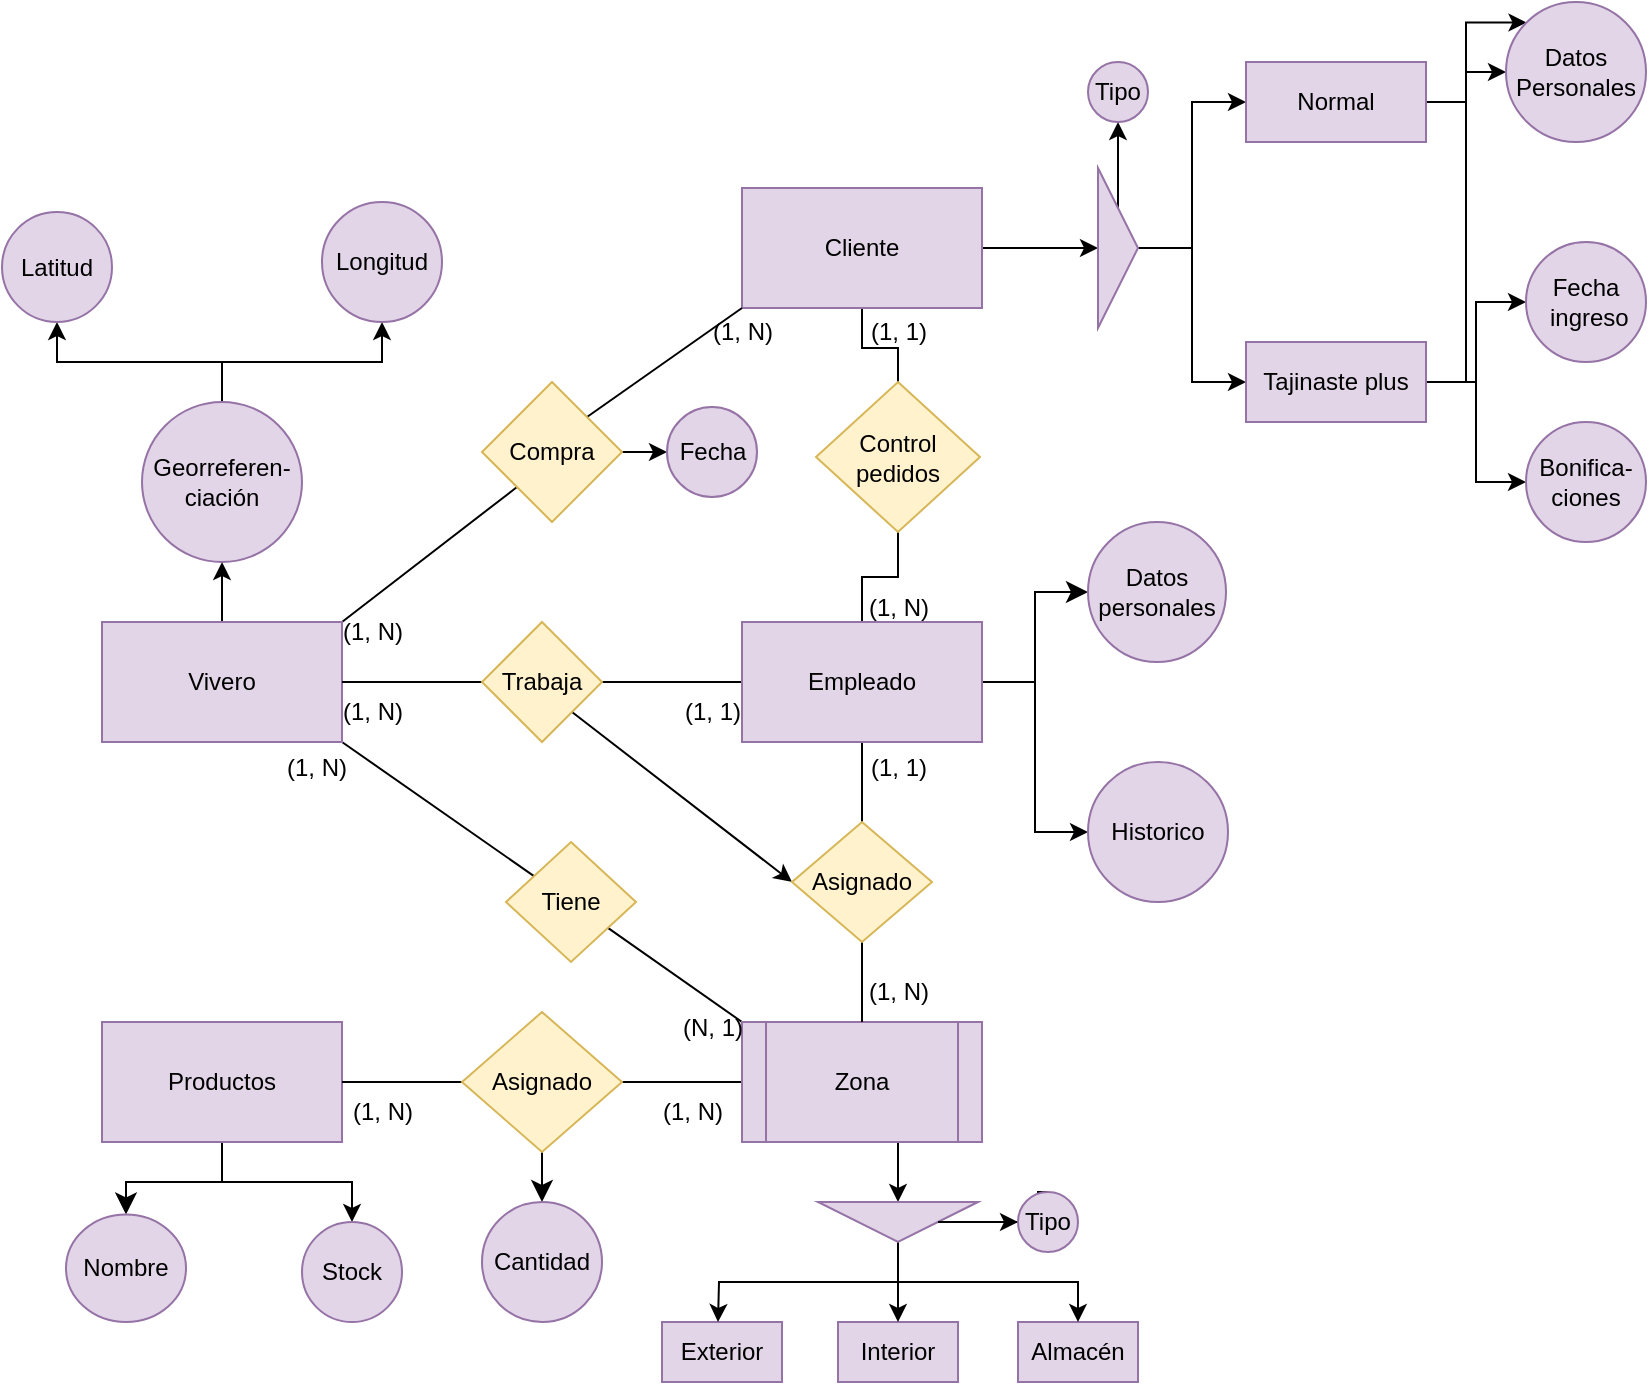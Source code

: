 <mxfile version="24.8.3">
  <diagram name="Página-1" id="9Qg-gtTe4wT4BjKvXliQ">
    <mxGraphModel dx="1290" dy="1741" grid="1" gridSize="10" guides="1" tooltips="1" connect="1" arrows="1" fold="1" page="1" pageScale="1" pageWidth="827" pageHeight="1169" math="0" shadow="0">
      <root>
        <mxCell id="0" />
        <mxCell id="1" parent="0" />
        <mxCell id="lxcgPsbi2j1jYiG1O1tc-14" style="rounded=0;orthogonalLoop=1;jettySize=auto;html=1;exitX=1;exitY=0.5;exitDx=0;exitDy=0;entryX=0;entryY=0.5;entryDx=0;entryDy=0;endArrow=none;endFill=0;" parent="1" target="lxcgPsbi2j1jYiG1O1tc-13" edge="1">
          <mxGeometry relative="1" as="geometry">
            <mxPoint x="540" y="500" as="sourcePoint" />
          </mxGeometry>
        </mxCell>
        <mxCell id="lxcgPsbi2j1jYiG1O1tc-20" style="rounded=0;orthogonalLoop=1;jettySize=auto;html=1;endArrow=none;endFill=0;exitX=1;exitY=1;exitDx=0;exitDy=0;" parent="1" source="lxcgPsbi2j1jYiG1O1tc-1" target="lxcgPsbi2j1jYiG1O1tc-19" edge="1">
          <mxGeometry relative="1" as="geometry">
            <mxPoint x="736" y="330" as="sourcePoint" />
          </mxGeometry>
        </mxCell>
        <mxCell id="lxcgPsbi2j1jYiG1O1tc-38" style="edgeStyle=orthogonalEdgeStyle;rounded=0;orthogonalLoop=1;jettySize=auto;html=1;exitX=0.5;exitY=0;exitDx=0;exitDy=0;entryX=0.5;entryY=1;entryDx=0;entryDy=0;" parent="1" source="lxcgPsbi2j1jYiG1O1tc-1" target="lxcgPsbi2j1jYiG1O1tc-33" edge="1">
          <mxGeometry relative="1" as="geometry" />
        </mxCell>
        <mxCell id="1HXUbCSM16f6M4djdEa2-8" style="rounded=0;orthogonalLoop=1;jettySize=auto;html=1;exitX=1;exitY=0;exitDx=0;exitDy=0;entryX=0;entryY=1;entryDx=0;entryDy=0;endArrow=none;endFill=0;" parent="1" source="lxcgPsbi2j1jYiG1O1tc-1" target="FCKRm5RPA_NY4EdVGvdt-28" edge="1">
          <mxGeometry relative="1" as="geometry" />
        </mxCell>
        <mxCell id="lxcgPsbi2j1jYiG1O1tc-1" value="Vivero" style="whiteSpace=wrap;html=1;fillColor=#e1d5e7;strokeColor=#9673a6;" parent="1" vertex="1">
          <mxGeometry x="338" y="270" width="120" height="60" as="geometry" />
        </mxCell>
        <mxCell id="FCKRm5RPA_NY4EdVGvdt-22" style="edgeStyle=orthogonalEdgeStyle;rounded=0;orthogonalLoop=1;jettySize=auto;html=1;" parent="1" source="lxcgPsbi2j1jYiG1O1tc-4" target="FCKRm5RPA_NY4EdVGvdt-21" edge="1">
          <mxGeometry relative="1" as="geometry" />
        </mxCell>
        <mxCell id="RFUKvlPadGYjxT5Ekdnu-5" style="edgeStyle=orthogonalEdgeStyle;rounded=0;orthogonalLoop=1;jettySize=auto;html=1;exitX=0.5;exitY=1;exitDx=0;exitDy=0;entryX=0.5;entryY=0;entryDx=0;entryDy=0;fontSize=12;startSize=8;endSize=8;" edge="1" parent="1" source="lxcgPsbi2j1jYiG1O1tc-4" target="RFUKvlPadGYjxT5Ekdnu-4">
          <mxGeometry relative="1" as="geometry" />
        </mxCell>
        <mxCell id="lxcgPsbi2j1jYiG1O1tc-4" value="Productos" style="whiteSpace=wrap;html=1;fillColor=#e1d5e7;strokeColor=#9673a6;" parent="1" vertex="1">
          <mxGeometry x="338" y="470" width="120" height="60" as="geometry" />
        </mxCell>
        <mxCell id="lxcgPsbi2j1jYiG1O1tc-10" value="&lt;div&gt;Exterior&lt;/div&gt;" style="whiteSpace=wrap;html=1;fillColor=#e1d5e7;strokeColor=#9673a6;" parent="1" vertex="1">
          <mxGeometry x="618" y="620" width="60" height="30" as="geometry" />
        </mxCell>
        <mxCell id="lxcgPsbi2j1jYiG1O1tc-11" value="Interior" style="whiteSpace=wrap;html=1;fillColor=#e1d5e7;strokeColor=#9673a6;" parent="1" vertex="1">
          <mxGeometry x="706" y="620" width="60" height="30" as="geometry" />
        </mxCell>
        <mxCell id="lxcgPsbi2j1jYiG1O1tc-12" value="Almacén" style="whiteSpace=wrap;html=1;fillColor=#e1d5e7;strokeColor=#9673a6;" parent="1" vertex="1">
          <mxGeometry x="796" y="620" width="60" height="30" as="geometry" />
        </mxCell>
        <mxCell id="lxcgPsbi2j1jYiG1O1tc-15" style="edgeStyle=orthogonalEdgeStyle;rounded=0;orthogonalLoop=1;jettySize=auto;html=1;exitX=0;exitY=0.5;exitDx=0;exitDy=0;entryX=1;entryY=0.5;entryDx=0;entryDy=0;endArrow=none;endFill=0;" parent="1" source="lxcgPsbi2j1jYiG1O1tc-13" target="lxcgPsbi2j1jYiG1O1tc-4" edge="1">
          <mxGeometry relative="1" as="geometry" />
        </mxCell>
        <mxCell id="FCKRm5RPA_NY4EdVGvdt-49" style="rounded=0;orthogonalLoop=1;jettySize=auto;html=1;exitX=1;exitY=0.5;exitDx=0;exitDy=0;entryX=0;entryY=0.5;entryDx=0;entryDy=0;endArrow=none;endFill=0;" parent="1" source="lxcgPsbi2j1jYiG1O1tc-13" target="lxcgPsbi2j1jYiG1O1tc-32" edge="1">
          <mxGeometry relative="1" as="geometry" />
        </mxCell>
        <mxCell id="RFUKvlPadGYjxT5Ekdnu-7" style="edgeStyle=none;curved=1;rounded=0;orthogonalLoop=1;jettySize=auto;html=1;exitX=0.5;exitY=1;exitDx=0;exitDy=0;entryX=0.5;entryY=0;entryDx=0;entryDy=0;fontSize=12;startSize=8;endSize=8;" edge="1" parent="1" source="lxcgPsbi2j1jYiG1O1tc-13" target="RFUKvlPadGYjxT5Ekdnu-6">
          <mxGeometry relative="1" as="geometry" />
        </mxCell>
        <mxCell id="lxcgPsbi2j1jYiG1O1tc-13" value="Asignado" style="rhombus;whiteSpace=wrap;html=1;fillColor=#fff2cc;strokeColor=#d6b656;" parent="1" vertex="1">
          <mxGeometry x="518" y="465" width="80" height="70" as="geometry" />
        </mxCell>
        <mxCell id="lxcgPsbi2j1jYiG1O1tc-23" style="edgeStyle=orthogonalEdgeStyle;rounded=0;orthogonalLoop=1;jettySize=auto;html=1;entryX=0;entryY=0.5;entryDx=0;entryDy=0;" parent="1" target="lxcgPsbi2j1jYiG1O1tc-22" edge="1">
          <mxGeometry relative="1" as="geometry">
            <mxPoint x="736" y="530" as="sourcePoint" />
          </mxGeometry>
        </mxCell>
        <mxCell id="lxcgPsbi2j1jYiG1O1tc-21" style="rounded=0;orthogonalLoop=1;jettySize=auto;html=1;entryX=0;entryY=0;entryDx=0;entryDy=0;endArrow=none;endFill=0;" parent="1" source="lxcgPsbi2j1jYiG1O1tc-19" target="lxcgPsbi2j1jYiG1O1tc-32" edge="1">
          <mxGeometry relative="1" as="geometry">
            <mxPoint x="736" y="470" as="targetPoint" />
          </mxGeometry>
        </mxCell>
        <mxCell id="lxcgPsbi2j1jYiG1O1tc-19" value="Tiene" style="rhombus;whiteSpace=wrap;html=1;fillColor=#fff2cc;strokeColor=#d6b656;" parent="1" vertex="1">
          <mxGeometry x="540" y="380" width="65" height="60" as="geometry" />
        </mxCell>
        <mxCell id="lxcgPsbi2j1jYiG1O1tc-24" style="edgeStyle=orthogonalEdgeStyle;rounded=0;orthogonalLoop=1;jettySize=auto;html=1;exitX=0.5;exitY=0;exitDx=0;exitDy=0;" parent="1" source="lxcgPsbi2j1jYiG1O1tc-26" edge="1">
          <mxGeometry relative="1" as="geometry">
            <mxPoint x="806" y="570" as="targetPoint" />
          </mxGeometry>
        </mxCell>
        <mxCell id="lxcgPsbi2j1jYiG1O1tc-29" style="edgeStyle=orthogonalEdgeStyle;rounded=0;orthogonalLoop=1;jettySize=auto;html=1;exitX=1;exitY=0.5;exitDx=0;exitDy=0;entryX=0.5;entryY=0;entryDx=0;entryDy=0;" parent="1" source="lxcgPsbi2j1jYiG1O1tc-22" edge="1">
          <mxGeometry relative="1" as="geometry">
            <mxPoint x="646" y="620" as="targetPoint" />
          </mxGeometry>
        </mxCell>
        <mxCell id="lxcgPsbi2j1jYiG1O1tc-30" style="edgeStyle=orthogonalEdgeStyle;rounded=0;orthogonalLoop=1;jettySize=auto;html=1;entryX=0.5;entryY=0;entryDx=0;entryDy=0;" parent="1" source="lxcgPsbi2j1jYiG1O1tc-22" target="lxcgPsbi2j1jYiG1O1tc-11" edge="1">
          <mxGeometry relative="1" as="geometry" />
        </mxCell>
        <mxCell id="lxcgPsbi2j1jYiG1O1tc-31" style="edgeStyle=orthogonalEdgeStyle;rounded=0;orthogonalLoop=1;jettySize=auto;html=1;exitX=1;exitY=0.5;exitDx=0;exitDy=0;entryX=0.5;entryY=0;entryDx=0;entryDy=0;" parent="1" source="lxcgPsbi2j1jYiG1O1tc-22" target="lxcgPsbi2j1jYiG1O1tc-12" edge="1">
          <mxGeometry relative="1" as="geometry" />
        </mxCell>
        <mxCell id="lxcgPsbi2j1jYiG1O1tc-22" value="" style="triangle;whiteSpace=wrap;html=1;rotation=90;fillColor=#e1d5e7;strokeColor=#9673a6;" parent="1" vertex="1">
          <mxGeometry x="726" y="530" width="20" height="80" as="geometry" />
        </mxCell>
        <mxCell id="lxcgPsbi2j1jYiG1O1tc-27" value="" style="edgeStyle=orthogonalEdgeStyle;rounded=0;orthogonalLoop=1;jettySize=auto;html=1;exitX=0.5;exitY=0;exitDx=0;exitDy=0;" parent="1" source="lxcgPsbi2j1jYiG1O1tc-22" target="lxcgPsbi2j1jYiG1O1tc-26" edge="1">
          <mxGeometry relative="1" as="geometry">
            <mxPoint x="806" y="570" as="targetPoint" />
            <mxPoint x="756" y="570" as="sourcePoint" />
          </mxGeometry>
        </mxCell>
        <mxCell id="lxcgPsbi2j1jYiG1O1tc-26" value="Tipo" style="ellipse;whiteSpace=wrap;html=1;fillColor=#e1d5e7;strokeColor=#9673a6;" parent="1" vertex="1">
          <mxGeometry x="796" y="555" width="30" height="30" as="geometry" />
        </mxCell>
        <mxCell id="lxcgPsbi2j1jYiG1O1tc-32" value="Zona" style="shape=process;whiteSpace=wrap;html=1;backgroundOutline=1;fillColor=#e1d5e7;strokeColor=#9673a6;" parent="1" vertex="1">
          <mxGeometry x="658" y="470" width="120" height="60" as="geometry" />
        </mxCell>
        <mxCell id="lxcgPsbi2j1jYiG1O1tc-36" style="edgeStyle=orthogonalEdgeStyle;rounded=0;orthogonalLoop=1;jettySize=auto;html=1;exitX=0.5;exitY=0;exitDx=0;exitDy=0;entryX=0.5;entryY=1;entryDx=0;entryDy=0;" parent="1" source="lxcgPsbi2j1jYiG1O1tc-33" target="lxcgPsbi2j1jYiG1O1tc-34" edge="1">
          <mxGeometry relative="1" as="geometry" />
        </mxCell>
        <mxCell id="lxcgPsbi2j1jYiG1O1tc-37" style="edgeStyle=orthogonalEdgeStyle;rounded=0;orthogonalLoop=1;jettySize=auto;html=1;entryX=0.5;entryY=1;entryDx=0;entryDy=0;exitX=0.5;exitY=0;exitDx=0;exitDy=0;" parent="1" source="lxcgPsbi2j1jYiG1O1tc-33" target="lxcgPsbi2j1jYiG1O1tc-35" edge="1">
          <mxGeometry relative="1" as="geometry" />
        </mxCell>
        <mxCell id="lxcgPsbi2j1jYiG1O1tc-33" value="&lt;div&gt;Georreferen-&lt;/div&gt;&lt;div&gt;ciación&lt;/div&gt;" style="ellipse;whiteSpace=wrap;html=1;fillColor=#e1d5e7;strokeColor=#9673a6;" parent="1" vertex="1">
          <mxGeometry x="358" y="160" width="80" height="80" as="geometry" />
        </mxCell>
        <mxCell id="lxcgPsbi2j1jYiG1O1tc-34" value="Latitud" style="ellipse;whiteSpace=wrap;html=1;fillColor=#e1d5e7;strokeColor=#9673a6;" parent="1" vertex="1">
          <mxGeometry x="288" y="65" width="55" height="55" as="geometry" />
        </mxCell>
        <mxCell id="lxcgPsbi2j1jYiG1O1tc-35" value="Longitud" style="ellipse;whiteSpace=wrap;html=1;fillColor=#e1d5e7;strokeColor=#9673a6;" parent="1" vertex="1">
          <mxGeometry x="448" y="60" width="60" height="60" as="geometry" />
        </mxCell>
        <mxCell id="FCKRm5RPA_NY4EdVGvdt-2" value="(1, N)" style="text;html=1;align=center;verticalAlign=middle;resizable=0;points=[];autosize=1;strokeColor=none;fillColor=none;" parent="1" vertex="1">
          <mxGeometry x="420" y="328" width="50" height="30" as="geometry" />
        </mxCell>
        <mxCell id="FCKRm5RPA_NY4EdVGvdt-3" value="(N, 1)" style="text;html=1;align=center;verticalAlign=middle;resizable=0;points=[];autosize=1;strokeColor=none;fillColor=none;" parent="1" vertex="1">
          <mxGeometry x="618" y="458" width="50" height="30" as="geometry" />
        </mxCell>
        <mxCell id="FCKRm5RPA_NY4EdVGvdt-4" value="(1, N)" style="text;html=1;align=center;verticalAlign=middle;resizable=0;points=[];autosize=1;strokeColor=none;fillColor=none;" parent="1" vertex="1">
          <mxGeometry x="608" y="500" width="50" height="30" as="geometry" />
        </mxCell>
        <mxCell id="FCKRm5RPA_NY4EdVGvdt-5" value="(1, N)" style="text;html=1;align=center;verticalAlign=middle;resizable=0;points=[];autosize=1;strokeColor=none;fillColor=none;" parent="1" vertex="1">
          <mxGeometry x="453" y="500" width="50" height="30" as="geometry" />
        </mxCell>
        <mxCell id="FCKRm5RPA_NY4EdVGvdt-8" style="edgeStyle=orthogonalEdgeStyle;rounded=0;orthogonalLoop=1;jettySize=auto;html=1;exitX=0;exitY=0.5;exitDx=0;exitDy=0;entryX=1;entryY=0.5;entryDx=0;entryDy=0;endArrow=none;endFill=0;" parent="1" source="FCKRm5RPA_NY4EdVGvdt-6" target="FCKRm5RPA_NY4EdVGvdt-7" edge="1">
          <mxGeometry relative="1" as="geometry" />
        </mxCell>
        <mxCell id="FCKRm5RPA_NY4EdVGvdt-13" style="rounded=0;orthogonalLoop=1;jettySize=auto;html=1;exitX=0.5;exitY=1;exitDx=0;exitDy=0;entryX=0.5;entryY=0;entryDx=0;entryDy=0;endArrow=none;endFill=0;" parent="1" source="FCKRm5RPA_NY4EdVGvdt-6" target="FCKRm5RPA_NY4EdVGvdt-12" edge="1">
          <mxGeometry relative="1" as="geometry">
            <mxPoint x="996" y="330" as="sourcePoint" />
          </mxGeometry>
        </mxCell>
        <mxCell id="FCKRm5RPA_NY4EdVGvdt-24" style="edgeStyle=orthogonalEdgeStyle;rounded=0;orthogonalLoop=1;jettySize=auto;html=1;exitX=1;exitY=0.5;exitDx=0;exitDy=0;entryX=0;entryY=0.5;entryDx=0;entryDy=0;" parent="1" source="FCKRm5RPA_NY4EdVGvdt-6" target="FCKRm5RPA_NY4EdVGvdt-23" edge="1">
          <mxGeometry relative="1" as="geometry" />
        </mxCell>
        <mxCell id="1HXUbCSM16f6M4djdEa2-22" style="edgeStyle=orthogonalEdgeStyle;rounded=0;orthogonalLoop=1;jettySize=auto;html=1;exitX=0.5;exitY=0;exitDx=0;exitDy=0;entryX=0.5;entryY=1;entryDx=0;entryDy=0;endArrow=none;endFill=0;" parent="1" source="FCKRm5RPA_NY4EdVGvdt-6" target="1HXUbCSM16f6M4djdEa2-18" edge="1">
          <mxGeometry relative="1" as="geometry" />
        </mxCell>
        <mxCell id="RFUKvlPadGYjxT5Ekdnu-9" style="edgeStyle=orthogonalEdgeStyle;rounded=0;orthogonalLoop=1;jettySize=auto;html=1;exitX=1;exitY=0.5;exitDx=0;exitDy=0;entryX=0;entryY=0.5;entryDx=0;entryDy=0;fontSize=12;startSize=8;endSize=8;" edge="1" parent="1" source="FCKRm5RPA_NY4EdVGvdt-6" target="RFUKvlPadGYjxT5Ekdnu-8">
          <mxGeometry relative="1" as="geometry" />
        </mxCell>
        <mxCell id="FCKRm5RPA_NY4EdVGvdt-6" value="Empleado" style="whiteSpace=wrap;html=1;fillColor=#e1d5e7;strokeColor=#9673a6;" parent="1" vertex="1">
          <mxGeometry x="658" y="270" width="120" height="60" as="geometry" />
        </mxCell>
        <mxCell id="FCKRm5RPA_NY4EdVGvdt-9" style="edgeStyle=orthogonalEdgeStyle;rounded=0;orthogonalLoop=1;jettySize=auto;html=1;exitX=0;exitY=0.5;exitDx=0;exitDy=0;entryX=1;entryY=0.5;entryDx=0;entryDy=0;endArrow=none;endFill=0;" parent="1" source="FCKRm5RPA_NY4EdVGvdt-7" target="lxcgPsbi2j1jYiG1O1tc-1" edge="1">
          <mxGeometry relative="1" as="geometry" />
        </mxCell>
        <mxCell id="FCKRm5RPA_NY4EdVGvdt-17" style="rounded=0;orthogonalLoop=1;jettySize=auto;html=1;entryX=0;entryY=0.5;entryDx=0;entryDy=0;exitX=1;exitY=1;exitDx=0;exitDy=0;" parent="1" source="FCKRm5RPA_NY4EdVGvdt-7" target="FCKRm5RPA_NY4EdVGvdt-12" edge="1">
          <mxGeometry relative="1" as="geometry">
            <mxPoint x="896" y="330" as="sourcePoint" />
          </mxGeometry>
        </mxCell>
        <mxCell id="FCKRm5RPA_NY4EdVGvdt-7" value="Trabaja" style="rhombus;whiteSpace=wrap;html=1;fillColor=#fff2cc;strokeColor=#d6b656;" parent="1" vertex="1">
          <mxGeometry x="528" y="270" width="60" height="60" as="geometry" />
        </mxCell>
        <mxCell id="FCKRm5RPA_NY4EdVGvdt-10" value="(1, 1)" style="text;html=1;align=center;verticalAlign=middle;resizable=0;points=[];autosize=1;strokeColor=none;fillColor=none;" parent="1" vertex="1">
          <mxGeometry x="618" y="300" width="50" height="30" as="geometry" />
        </mxCell>
        <mxCell id="FCKRm5RPA_NY4EdVGvdt-11" value="(1, N)" style="text;html=1;align=center;verticalAlign=middle;resizable=0;points=[];autosize=1;strokeColor=none;fillColor=none;" parent="1" vertex="1">
          <mxGeometry x="448" y="300" width="50" height="30" as="geometry" />
        </mxCell>
        <mxCell id="FCKRm5RPA_NY4EdVGvdt-14" style="rounded=0;orthogonalLoop=1;jettySize=auto;html=1;exitX=0.5;exitY=1;exitDx=0;exitDy=0;entryX=0.5;entryY=0;entryDx=0;entryDy=0;endArrow=none;endFill=0;" parent="1" source="FCKRm5RPA_NY4EdVGvdt-12" target="lxcgPsbi2j1jYiG1O1tc-32" edge="1">
          <mxGeometry relative="1" as="geometry" />
        </mxCell>
        <mxCell id="FCKRm5RPA_NY4EdVGvdt-12" value="Asignado" style="rhombus;whiteSpace=wrap;html=1;fillColor=#fff2cc;strokeColor=#d6b656;" parent="1" vertex="1">
          <mxGeometry x="683" y="370" width="70" height="60" as="geometry" />
        </mxCell>
        <mxCell id="FCKRm5RPA_NY4EdVGvdt-15" value="(1, 1)" style="text;html=1;align=center;verticalAlign=middle;resizable=0;points=[];autosize=1;strokeColor=none;fillColor=none;" parent="1" vertex="1">
          <mxGeometry x="711" y="328" width="50" height="30" as="geometry" />
        </mxCell>
        <mxCell id="FCKRm5RPA_NY4EdVGvdt-16" value="(1, N)" style="text;html=1;align=center;verticalAlign=middle;resizable=0;points=[];autosize=1;strokeColor=none;fillColor=none;" parent="1" vertex="1">
          <mxGeometry x="711" y="440" width="50" height="30" as="geometry" />
        </mxCell>
        <mxCell id="FCKRm5RPA_NY4EdVGvdt-21" value="Stock" style="ellipse;whiteSpace=wrap;html=1;fillColor=#e1d5e7;strokeColor=#9673a6;" parent="1" vertex="1">
          <mxGeometry x="438" y="570" width="50" height="50" as="geometry" />
        </mxCell>
        <mxCell id="FCKRm5RPA_NY4EdVGvdt-23" value="&lt;div&gt;Historico&lt;br&gt;&lt;/div&gt;" style="ellipse;whiteSpace=wrap;html=1;fillColor=#e1d5e7;strokeColor=#9673a6;" parent="1" vertex="1">
          <mxGeometry x="831" y="340" width="70" height="70" as="geometry" />
        </mxCell>
        <mxCell id="FCKRm5RPA_NY4EdVGvdt-35" style="edgeStyle=orthogonalEdgeStyle;rounded=0;orthogonalLoop=1;jettySize=auto;html=1;exitX=1;exitY=0.5;exitDx=0;exitDy=0;entryX=0;entryY=0.5;entryDx=0;entryDy=0;" parent="1" source="FCKRm5RPA_NY4EdVGvdt-27" target="FCKRm5RPA_NY4EdVGvdt-34" edge="1">
          <mxGeometry relative="1" as="geometry" />
        </mxCell>
        <mxCell id="1HXUbCSM16f6M4djdEa2-23" style="edgeStyle=orthogonalEdgeStyle;rounded=0;orthogonalLoop=1;jettySize=auto;html=1;exitX=0.5;exitY=1;exitDx=0;exitDy=0;entryX=0.5;entryY=0;entryDx=0;entryDy=0;endArrow=none;endFill=0;" parent="1" source="FCKRm5RPA_NY4EdVGvdt-27" target="1HXUbCSM16f6M4djdEa2-18" edge="1">
          <mxGeometry relative="1" as="geometry" />
        </mxCell>
        <mxCell id="FCKRm5RPA_NY4EdVGvdt-27" value="Cliente" style="whiteSpace=wrap;html=1;fillColor=#e1d5e7;strokeColor=#9673a6;" parent="1" vertex="1">
          <mxGeometry x="658" y="53" width="120" height="60" as="geometry" />
        </mxCell>
        <mxCell id="1HXUbCSM16f6M4djdEa2-9" style="rounded=0;orthogonalLoop=1;jettySize=auto;html=1;exitX=1;exitY=0;exitDx=0;exitDy=0;entryX=0;entryY=1;entryDx=0;entryDy=0;endArrow=none;endFill=0;" parent="1" source="FCKRm5RPA_NY4EdVGvdt-28" target="FCKRm5RPA_NY4EdVGvdt-27" edge="1">
          <mxGeometry relative="1" as="geometry" />
        </mxCell>
        <mxCell id="1HXUbCSM16f6M4djdEa2-10" style="edgeStyle=orthogonalEdgeStyle;rounded=0;orthogonalLoop=1;jettySize=auto;html=1;exitX=1;exitY=0.5;exitDx=0;exitDy=0;entryX=0;entryY=0.5;entryDx=0;entryDy=0;" parent="1" source="FCKRm5RPA_NY4EdVGvdt-28" target="FCKRm5RPA_NY4EdVGvdt-44" edge="1">
          <mxGeometry relative="1" as="geometry" />
        </mxCell>
        <mxCell id="FCKRm5RPA_NY4EdVGvdt-28" value="Compra" style="rhombus;whiteSpace=wrap;html=1;fillColor=#fff2cc;strokeColor=#d6b656;" parent="1" vertex="1">
          <mxGeometry x="528" y="150" width="70" height="70" as="geometry" />
        </mxCell>
        <mxCell id="FCKRm5RPA_NY4EdVGvdt-32" value="(1, N)" style="text;html=1;align=center;verticalAlign=middle;resizable=0;points=[];autosize=1;strokeColor=none;fillColor=none;" parent="1" vertex="1">
          <mxGeometry x="448" y="260" width="50" height="30" as="geometry" />
        </mxCell>
        <mxCell id="FCKRm5RPA_NY4EdVGvdt-33" value="(1, N)" style="text;html=1;align=center;verticalAlign=middle;resizable=0;points=[];autosize=1;strokeColor=none;fillColor=none;" parent="1" vertex="1">
          <mxGeometry x="633" y="110" width="50" height="30" as="geometry" />
        </mxCell>
        <mxCell id="FCKRm5RPA_NY4EdVGvdt-37" style="edgeStyle=orthogonalEdgeStyle;rounded=0;orthogonalLoop=1;jettySize=auto;html=1;exitX=0.5;exitY=0;exitDx=0;exitDy=0;entryX=0.5;entryY=1;entryDx=0;entryDy=0;" parent="1" source="FCKRm5RPA_NY4EdVGvdt-34" target="FCKRm5RPA_NY4EdVGvdt-36" edge="1">
          <mxGeometry relative="1" as="geometry" />
        </mxCell>
        <mxCell id="1HXUbCSM16f6M4djdEa2-12" style="edgeStyle=orthogonalEdgeStyle;rounded=0;orthogonalLoop=1;jettySize=auto;html=1;exitX=1;exitY=0.5;exitDx=0;exitDy=0;entryX=0;entryY=0.5;entryDx=0;entryDy=0;" parent="1" source="FCKRm5RPA_NY4EdVGvdt-34" target="FCKRm5RPA_NY4EdVGvdt-38" edge="1">
          <mxGeometry relative="1" as="geometry" />
        </mxCell>
        <mxCell id="1HXUbCSM16f6M4djdEa2-13" style="edgeStyle=orthogonalEdgeStyle;rounded=0;orthogonalLoop=1;jettySize=auto;html=1;exitX=1;exitY=0.5;exitDx=0;exitDy=0;entryX=0;entryY=0.5;entryDx=0;entryDy=0;" parent="1" source="FCKRm5RPA_NY4EdVGvdt-34" target="FCKRm5RPA_NY4EdVGvdt-39" edge="1">
          <mxGeometry relative="1" as="geometry" />
        </mxCell>
        <mxCell id="FCKRm5RPA_NY4EdVGvdt-34" value="" style="triangle;whiteSpace=wrap;html=1;rotation=0;fillColor=#e1d5e7;strokeColor=#9673a6;" parent="1" vertex="1">
          <mxGeometry x="836" y="43" width="20" height="80" as="geometry" />
        </mxCell>
        <mxCell id="FCKRm5RPA_NY4EdVGvdt-36" value="Tipo" style="ellipse;whiteSpace=wrap;html=1;fillColor=#e1d5e7;strokeColor=#9673a6;" parent="1" vertex="1">
          <mxGeometry x="831" y="-10" width="30" height="30" as="geometry" />
        </mxCell>
        <mxCell id="1HXUbCSM16f6M4djdEa2-14" style="edgeStyle=orthogonalEdgeStyle;rounded=0;orthogonalLoop=1;jettySize=auto;html=1;exitX=1;exitY=0.5;exitDx=0;exitDy=0;entryX=0;entryY=0;entryDx=0;entryDy=0;" parent="1" source="FCKRm5RPA_NY4EdVGvdt-38" target="1HXUbCSM16f6M4djdEa2-1" edge="1">
          <mxGeometry relative="1" as="geometry" />
        </mxCell>
        <mxCell id="FCKRm5RPA_NY4EdVGvdt-38" value="Normal" style="whiteSpace=wrap;html=1;fillColor=#e1d5e7;strokeColor=#9673a6;" parent="1" vertex="1">
          <mxGeometry x="910" y="-10" width="90" height="40" as="geometry" />
        </mxCell>
        <mxCell id="1HXUbCSM16f6M4djdEa2-15" style="edgeStyle=orthogonalEdgeStyle;rounded=0;orthogonalLoop=1;jettySize=auto;html=1;exitX=1;exitY=0.5;exitDx=0;exitDy=0;entryX=0;entryY=0.5;entryDx=0;entryDy=0;" parent="1" source="FCKRm5RPA_NY4EdVGvdt-39" target="1HXUbCSM16f6M4djdEa2-1" edge="1">
          <mxGeometry relative="1" as="geometry" />
        </mxCell>
        <mxCell id="1HXUbCSM16f6M4djdEa2-16" style="edgeStyle=orthogonalEdgeStyle;rounded=0;orthogonalLoop=1;jettySize=auto;html=1;exitX=1;exitY=0.5;exitDx=0;exitDy=0;entryX=0;entryY=0.5;entryDx=0;entryDy=0;" parent="1" source="FCKRm5RPA_NY4EdVGvdt-39" target="1HXUbCSM16f6M4djdEa2-6" edge="1">
          <mxGeometry relative="1" as="geometry" />
        </mxCell>
        <mxCell id="1HXUbCSM16f6M4djdEa2-17" style="edgeStyle=orthogonalEdgeStyle;rounded=0;orthogonalLoop=1;jettySize=auto;html=1;exitX=1;exitY=0.5;exitDx=0;exitDy=0;entryX=0;entryY=0.5;entryDx=0;entryDy=0;" parent="1" source="FCKRm5RPA_NY4EdVGvdt-39" target="FCKRm5RPA_NY4EdVGvdt-42" edge="1">
          <mxGeometry relative="1" as="geometry" />
        </mxCell>
        <mxCell id="FCKRm5RPA_NY4EdVGvdt-39" value="Tajinaste plus" style="whiteSpace=wrap;html=1;fillColor=#e1d5e7;strokeColor=#9673a6;" parent="1" vertex="1">
          <mxGeometry x="910" y="130" width="90" height="40" as="geometry" />
        </mxCell>
        <mxCell id="FCKRm5RPA_NY4EdVGvdt-42" value="Bonifica-ciones" style="ellipse;whiteSpace=wrap;html=1;fillColor=#e1d5e7;strokeColor=#9673a6;" parent="1" vertex="1">
          <mxGeometry x="1050" y="170" width="60" height="60" as="geometry" />
        </mxCell>
        <mxCell id="FCKRm5RPA_NY4EdVGvdt-44" value="Fecha" style="ellipse;whiteSpace=wrap;html=1;fillColor=#e1d5e7;strokeColor=#9673a6;" parent="1" vertex="1">
          <mxGeometry x="620.5" y="162.5" width="45" height="45" as="geometry" />
        </mxCell>
        <mxCell id="1HXUbCSM16f6M4djdEa2-1" value="Datos Personales" style="ellipse;whiteSpace=wrap;html=1;fillColor=#e1d5e7;strokeColor=#9673a6;" parent="1" vertex="1">
          <mxGeometry x="1040" y="-40" width="70" height="70" as="geometry" />
        </mxCell>
        <mxCell id="1HXUbCSM16f6M4djdEa2-6" value="Fecha&lt;div&gt;&amp;nbsp;ingreso&lt;/div&gt;" style="ellipse;whiteSpace=wrap;html=1;fillColor=#e1d5e7;strokeColor=#9673a6;" parent="1" vertex="1">
          <mxGeometry x="1050" y="80" width="60" height="60" as="geometry" />
        </mxCell>
        <mxCell id="1HXUbCSM16f6M4djdEa2-18" value="Control pedidos" style="rhombus;whiteSpace=wrap;html=1;fillColor=#fff2cc;strokeColor=#d6b656;" parent="1" vertex="1">
          <mxGeometry x="695" y="150" width="82" height="75" as="geometry" />
        </mxCell>
        <mxCell id="1HXUbCSM16f6M4djdEa2-24" value="(1, 1)" style="text;html=1;align=center;verticalAlign=middle;resizable=0;points=[];autosize=1;strokeColor=none;fillColor=none;" parent="1" vertex="1">
          <mxGeometry x="711" y="110" width="50" height="30" as="geometry" />
        </mxCell>
        <mxCell id="1HXUbCSM16f6M4djdEa2-25" value="(1, N)" style="text;html=1;align=center;verticalAlign=middle;resizable=0;points=[];autosize=1;strokeColor=none;fillColor=none;" parent="1" vertex="1">
          <mxGeometry x="711" y="248" width="50" height="30" as="geometry" />
        </mxCell>
        <mxCell id="RFUKvlPadGYjxT5Ekdnu-4" value="Nombre" style="ellipse;whiteSpace=wrap;html=1;fillColor=#e1d5e7;strokeColor=#9673a6;" vertex="1" parent="1">
          <mxGeometry x="320" y="566.25" width="60" height="53.75" as="geometry" />
        </mxCell>
        <mxCell id="RFUKvlPadGYjxT5Ekdnu-6" value="Cantidad" style="ellipse;whiteSpace=wrap;html=1;fillColor=#e1d5e7;strokeColor=#9673a6;" vertex="1" parent="1">
          <mxGeometry x="528" y="560" width="60" height="60" as="geometry" />
        </mxCell>
        <mxCell id="RFUKvlPadGYjxT5Ekdnu-8" value="Datos&lt;div&gt;&lt;span style=&quot;background-color: initial;&quot;&gt;personales&lt;/span&gt;&lt;/div&gt;" style="ellipse;whiteSpace=wrap;html=1;fillColor=#e1d5e7;strokeColor=#9673a6;" vertex="1" parent="1">
          <mxGeometry x="831" y="220" width="69" height="70" as="geometry" />
        </mxCell>
      </root>
    </mxGraphModel>
  </diagram>
</mxfile>
